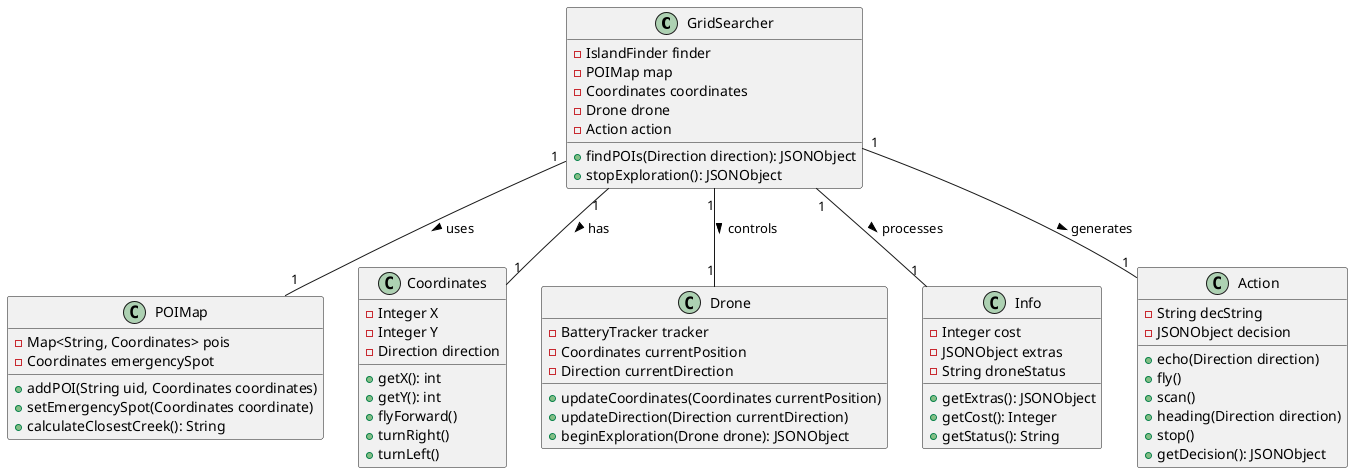 @startuml

class GridSearcher {
    -IslandFinder finder
    -POIMap map
    -Coordinates coordinates
    -Drone drone
    -Action action
    +findPOIs(Direction direction): JSONObject
    +stopExploration(): JSONObject
}

class POIMap {
    -Map<String, Coordinates> pois
    -Coordinates emergencySpot
    +addPOI(String uid, Coordinates coordinates)
    +setEmergencySpot(Coordinates coordinate)
    +calculateClosestCreek(): String
}

class Coordinates {
    -Integer X
    -Integer Y
    -Direction direction
    +getX(): int
    +getY(): int
    +flyForward()
    +turnRight()
    +turnLeft()
}

class Drone {
    -BatteryTracker tracker
    -Coordinates currentPosition
    -Direction currentDirection
    +updateCoordinates(Coordinates currentPosition)
    +updateDirection(Direction currentDirection)
    +beginExploration(Drone drone): JSONObject
}

class Info {
    -Integer cost
    -JSONObject extras
    -String droneStatus
    +getExtras(): JSONObject
    +getCost(): Integer
    +getStatus(): String
}

class Action {
    -String decString
    -JSONObject decision
    +echo(Direction direction)
    +fly()
    +scan()
    +heading(Direction direction)
    +stop()
    +getDecision(): JSONObject
}

GridSearcher "1" -- "1" POIMap : uses >
GridSearcher "1" -- "1" Coordinates : has >
GridSearcher "1" -- "1" Drone : controls >
GridSearcher "1" -- "1" Info : processes >
GridSearcher "1" -- "1" Action : generates >

@enduml
